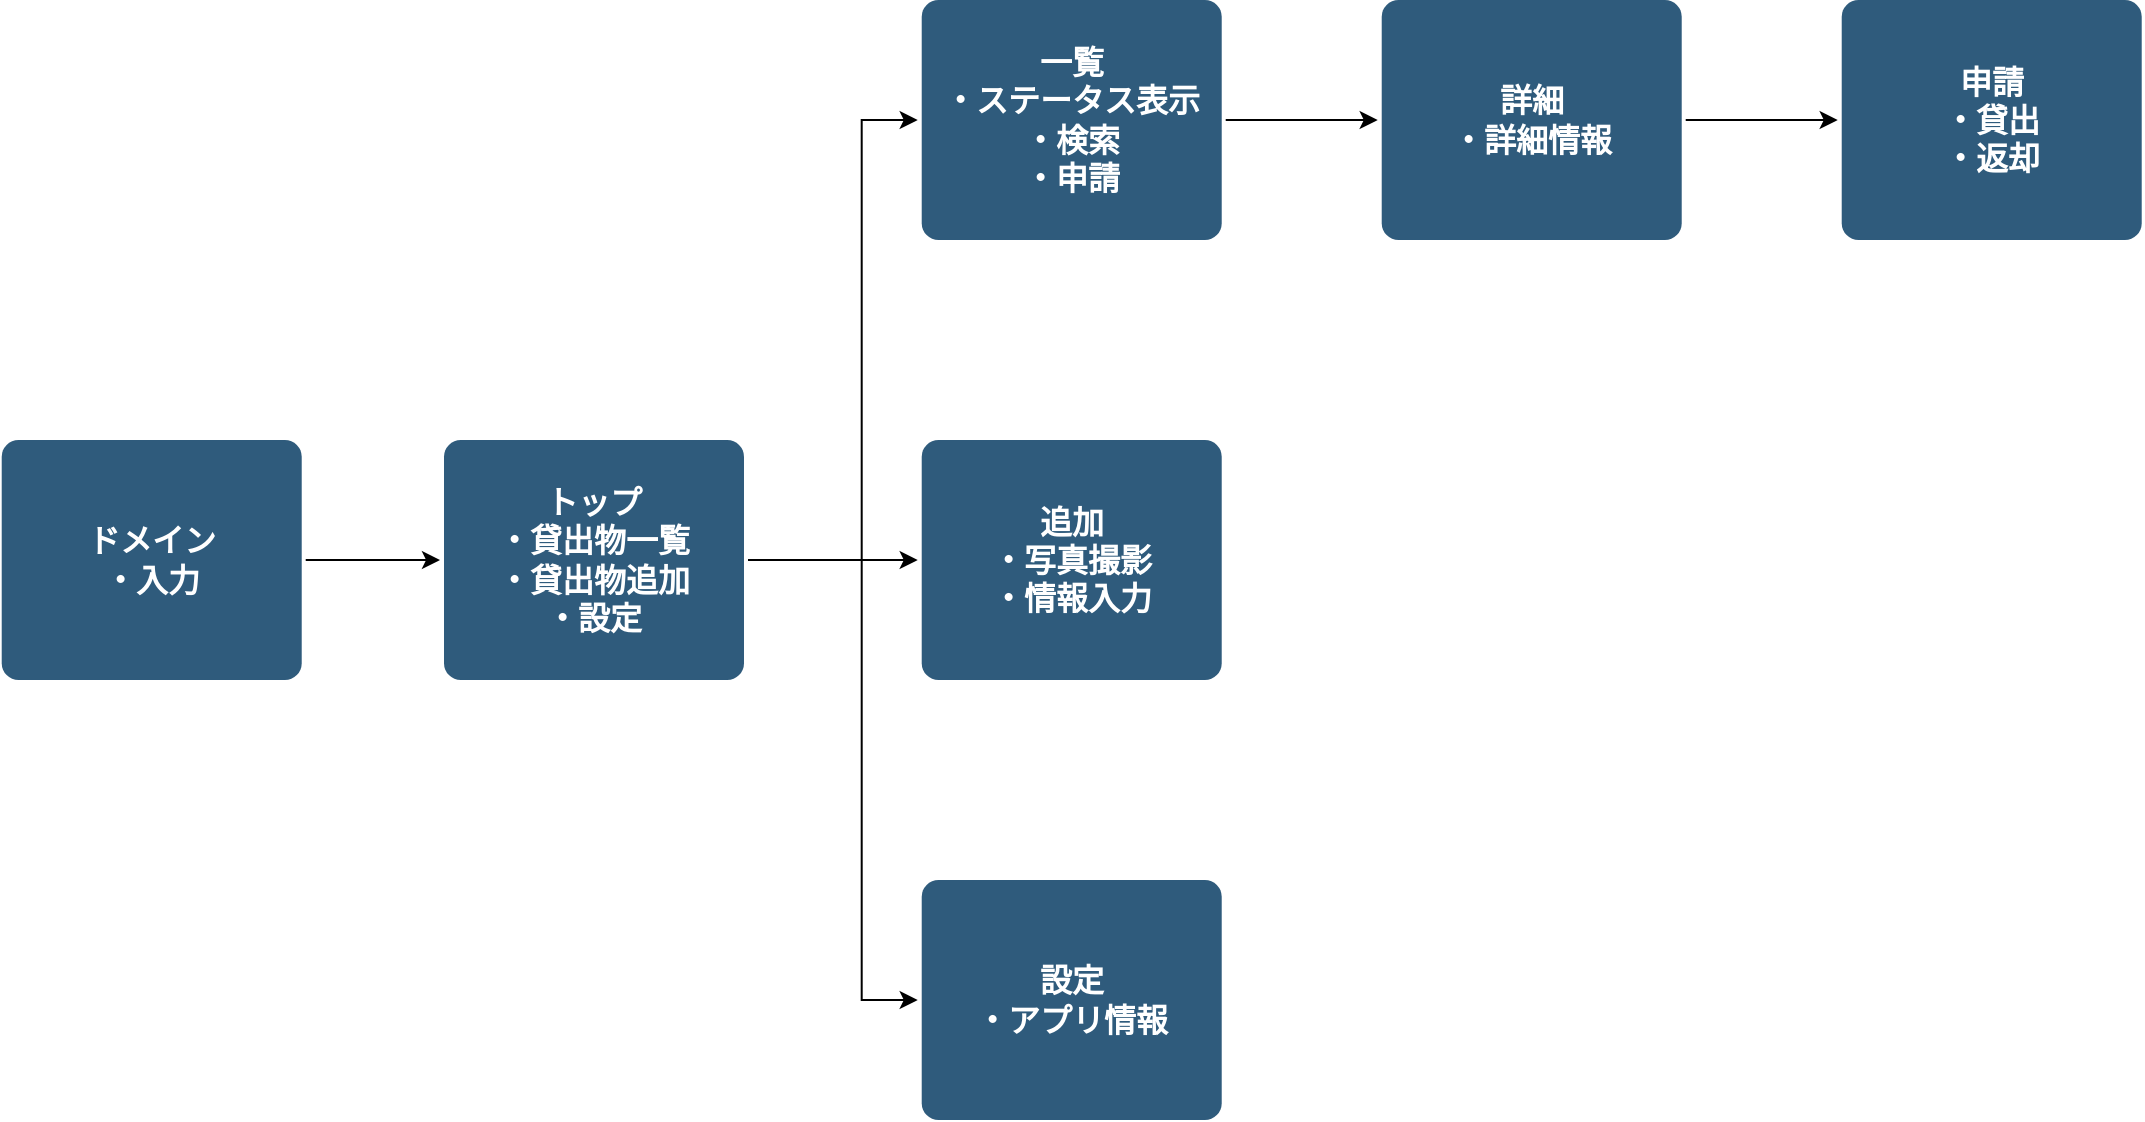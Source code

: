 <mxfile version="12.4.3" type="device" pages="1"><diagram id="6a731a19-8d31-9384-78a2-239565b7b9f0" name="Page-1"><mxGraphModel dx="1694" dy="989" grid="1" gridSize="10" guides="1" tooltips="1" connect="1" arrows="1" fold="1" page="1" pageScale="1" pageWidth="1169" pageHeight="827" background="#ffffff" math="0" shadow="0"><root><mxCell id="0"/><mxCell id="1" parent="0"/><mxCell id="ZQsw9UNUMZbA8rX4KlJR-1782" value="" style="edgeStyle=orthogonalEdgeStyle;rounded=0;orthogonalLoop=1;jettySize=auto;html=1;" edge="1" parent="1" source="1749" target="ZQsw9UNUMZbA8rX4KlJR-1781"><mxGeometry relative="1" as="geometry"><Array as="points"><mxPoint x="478.86" y="390"/><mxPoint x="478.86" y="170"/></Array></mxGeometry></mxCell><mxCell id="ZQsw9UNUMZbA8rX4KlJR-1784" value="" style="edgeStyle=orthogonalEdgeStyle;rounded=0;orthogonalLoop=1;jettySize=auto;html=1;" edge="1" parent="1" source="1749" target="ZQsw9UNUMZbA8rX4KlJR-1783"><mxGeometry relative="1" as="geometry"/></mxCell><mxCell id="ZQsw9UNUMZbA8rX4KlJR-1786" style="edgeStyle=orthogonalEdgeStyle;rounded=0;orthogonalLoop=1;jettySize=auto;html=1;exitX=1;exitY=0.5;exitDx=0;exitDy=0;entryX=0;entryY=0.5;entryDx=0;entryDy=0;" edge="1" parent="1" source="1749" target="ZQsw9UNUMZbA8rX4KlJR-1785"><mxGeometry relative="1" as="geometry"><Array as="points"><mxPoint x="478.86" y="390"/><mxPoint x="478.86" y="610"/></Array></mxGeometry></mxCell><mxCell id="1749" value="トップ&lt;br&gt;・貸出物一覧&lt;br&gt;・貸出物追加&lt;br&gt;・設定" style="rounded=1;whiteSpace=wrap;html=1;shadow=0;labelBackgroundColor=none;strokeColor=none;strokeWidth=3;fillColor=#2F5B7C;fontFamily=Helvetica;fontSize=16;fontColor=#FFFFFF;align=center;fontStyle=1;spacing=5;arcSize=7;perimeterSpacing=2;" parent="1" vertex="1"><mxGeometry x="270" y="330" width="150" height="120" as="geometry"/></mxCell><mxCell id="ZQsw9UNUMZbA8rX4KlJR-1791" value="" style="edgeStyle=orthogonalEdgeStyle;rounded=0;orthogonalLoop=1;jettySize=auto;html=1;" edge="1" parent="1" source="ZQsw9UNUMZbA8rX4KlJR-1789" target="1749"><mxGeometry relative="1" as="geometry"/></mxCell><mxCell id="ZQsw9UNUMZbA8rX4KlJR-1789" value="ドメイン&lt;br&gt;・入力" style="rounded=1;whiteSpace=wrap;html=1;shadow=0;labelBackgroundColor=none;strokeColor=none;strokeWidth=3;fillColor=#2F5B7C;fontFamily=Helvetica;fontSize=16;fontColor=#FFFFFF;align=center;fontStyle=1;spacing=5;arcSize=7;perimeterSpacing=2;" vertex="1" parent="1"><mxGeometry x="48.86" y="330" width="150" height="120" as="geometry"/></mxCell><mxCell id="ZQsw9UNUMZbA8rX4KlJR-1783" value="追加&lt;br&gt;・写真撮影&lt;br&gt;・情報入力" style="rounded=1;whiteSpace=wrap;html=1;shadow=0;labelBackgroundColor=none;strokeColor=none;strokeWidth=3;fillColor=#2F5B7C;fontFamily=Helvetica;fontSize=16;fontColor=#FFFFFF;align=center;fontStyle=1;spacing=5;arcSize=7;perimeterSpacing=2;" vertex="1" parent="1"><mxGeometry x="508.86" y="330" width="150" height="120" as="geometry"/></mxCell><mxCell id="ZQsw9UNUMZbA8rX4KlJR-1788" value="" style="edgeStyle=orthogonalEdgeStyle;rounded=0;orthogonalLoop=1;jettySize=auto;html=1;" edge="1" parent="1" source="ZQsw9UNUMZbA8rX4KlJR-1781" target="ZQsw9UNUMZbA8rX4KlJR-1787"><mxGeometry relative="1" as="geometry"/></mxCell><mxCell id="ZQsw9UNUMZbA8rX4KlJR-1781" value="一覧&lt;br&gt;・ステータス表示&lt;br&gt;・検索&lt;br&gt;・申請" style="rounded=1;whiteSpace=wrap;html=1;shadow=0;labelBackgroundColor=none;strokeColor=none;strokeWidth=3;fillColor=#2F5B7C;fontFamily=Helvetica;fontSize=16;fontColor=#FFFFFF;align=center;fontStyle=1;spacing=5;arcSize=7;perimeterSpacing=2;" vertex="1" parent="1"><mxGeometry x="508.86" y="110" width="150" height="120" as="geometry"/></mxCell><mxCell id="ZQsw9UNUMZbA8rX4KlJR-1793" value="" style="edgeStyle=orthogonalEdgeStyle;rounded=0;orthogonalLoop=1;jettySize=auto;html=1;" edge="1" parent="1" source="ZQsw9UNUMZbA8rX4KlJR-1787" target="ZQsw9UNUMZbA8rX4KlJR-1792"><mxGeometry relative="1" as="geometry"/></mxCell><mxCell id="ZQsw9UNUMZbA8rX4KlJR-1787" value="詳細&lt;br&gt;・詳細情報" style="rounded=1;whiteSpace=wrap;html=1;shadow=0;labelBackgroundColor=none;strokeColor=none;strokeWidth=3;fillColor=#2F5B7C;fontFamily=Helvetica;fontSize=16;fontColor=#FFFFFF;align=center;fontStyle=1;spacing=5;arcSize=7;perimeterSpacing=2;" vertex="1" parent="1"><mxGeometry x="738.86" y="110" width="150" height="120" as="geometry"/></mxCell><mxCell id="ZQsw9UNUMZbA8rX4KlJR-1792" value="申請&lt;br&gt;・貸出&lt;br&gt;・返却" style="rounded=1;whiteSpace=wrap;html=1;shadow=0;labelBackgroundColor=none;strokeColor=none;strokeWidth=3;fillColor=#2F5B7C;fontFamily=Helvetica;fontSize=16;fontColor=#FFFFFF;align=center;fontStyle=1;spacing=5;arcSize=7;perimeterSpacing=2;" vertex="1" parent="1"><mxGeometry x="968.86" y="110" width="150" height="120" as="geometry"/></mxCell><mxCell id="ZQsw9UNUMZbA8rX4KlJR-1785" value="設定&lt;br&gt;・アプリ情報" style="rounded=1;whiteSpace=wrap;html=1;shadow=0;labelBackgroundColor=none;strokeColor=none;strokeWidth=3;fillColor=#2F5B7C;fontFamily=Helvetica;fontSize=16;fontColor=#FFFFFF;align=center;fontStyle=1;spacing=5;arcSize=7;perimeterSpacing=2;" vertex="1" parent="1"><mxGeometry x="508.86" y="550" width="150" height="120" as="geometry"/></mxCell></root></mxGraphModel></diagram></mxfile>
